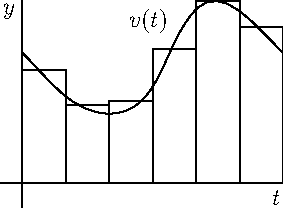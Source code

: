 size(5cm,0);
import graph;
xaxis("$t$");
yaxis("$y$");
draw((0,3){SE}..{E}(2,1.6){E}..{NE}(4,4){NE}..{SE}(6,3));
label("$v(t)$",(2.9,3.3),N);
draw((0,2.6)--(1,2.6)--(1,0));
draw((1,1.8)--(2,1.8));
draw((2,0)--(2,1.9)--(3,1.9));
draw((3,0)--(3,3.1)--(4,3.1));
draw((4,0)--(4,4.2)--(5,4.2)--(5,0));
draw((5,3.6)--(6,3.6)--(6,0));

